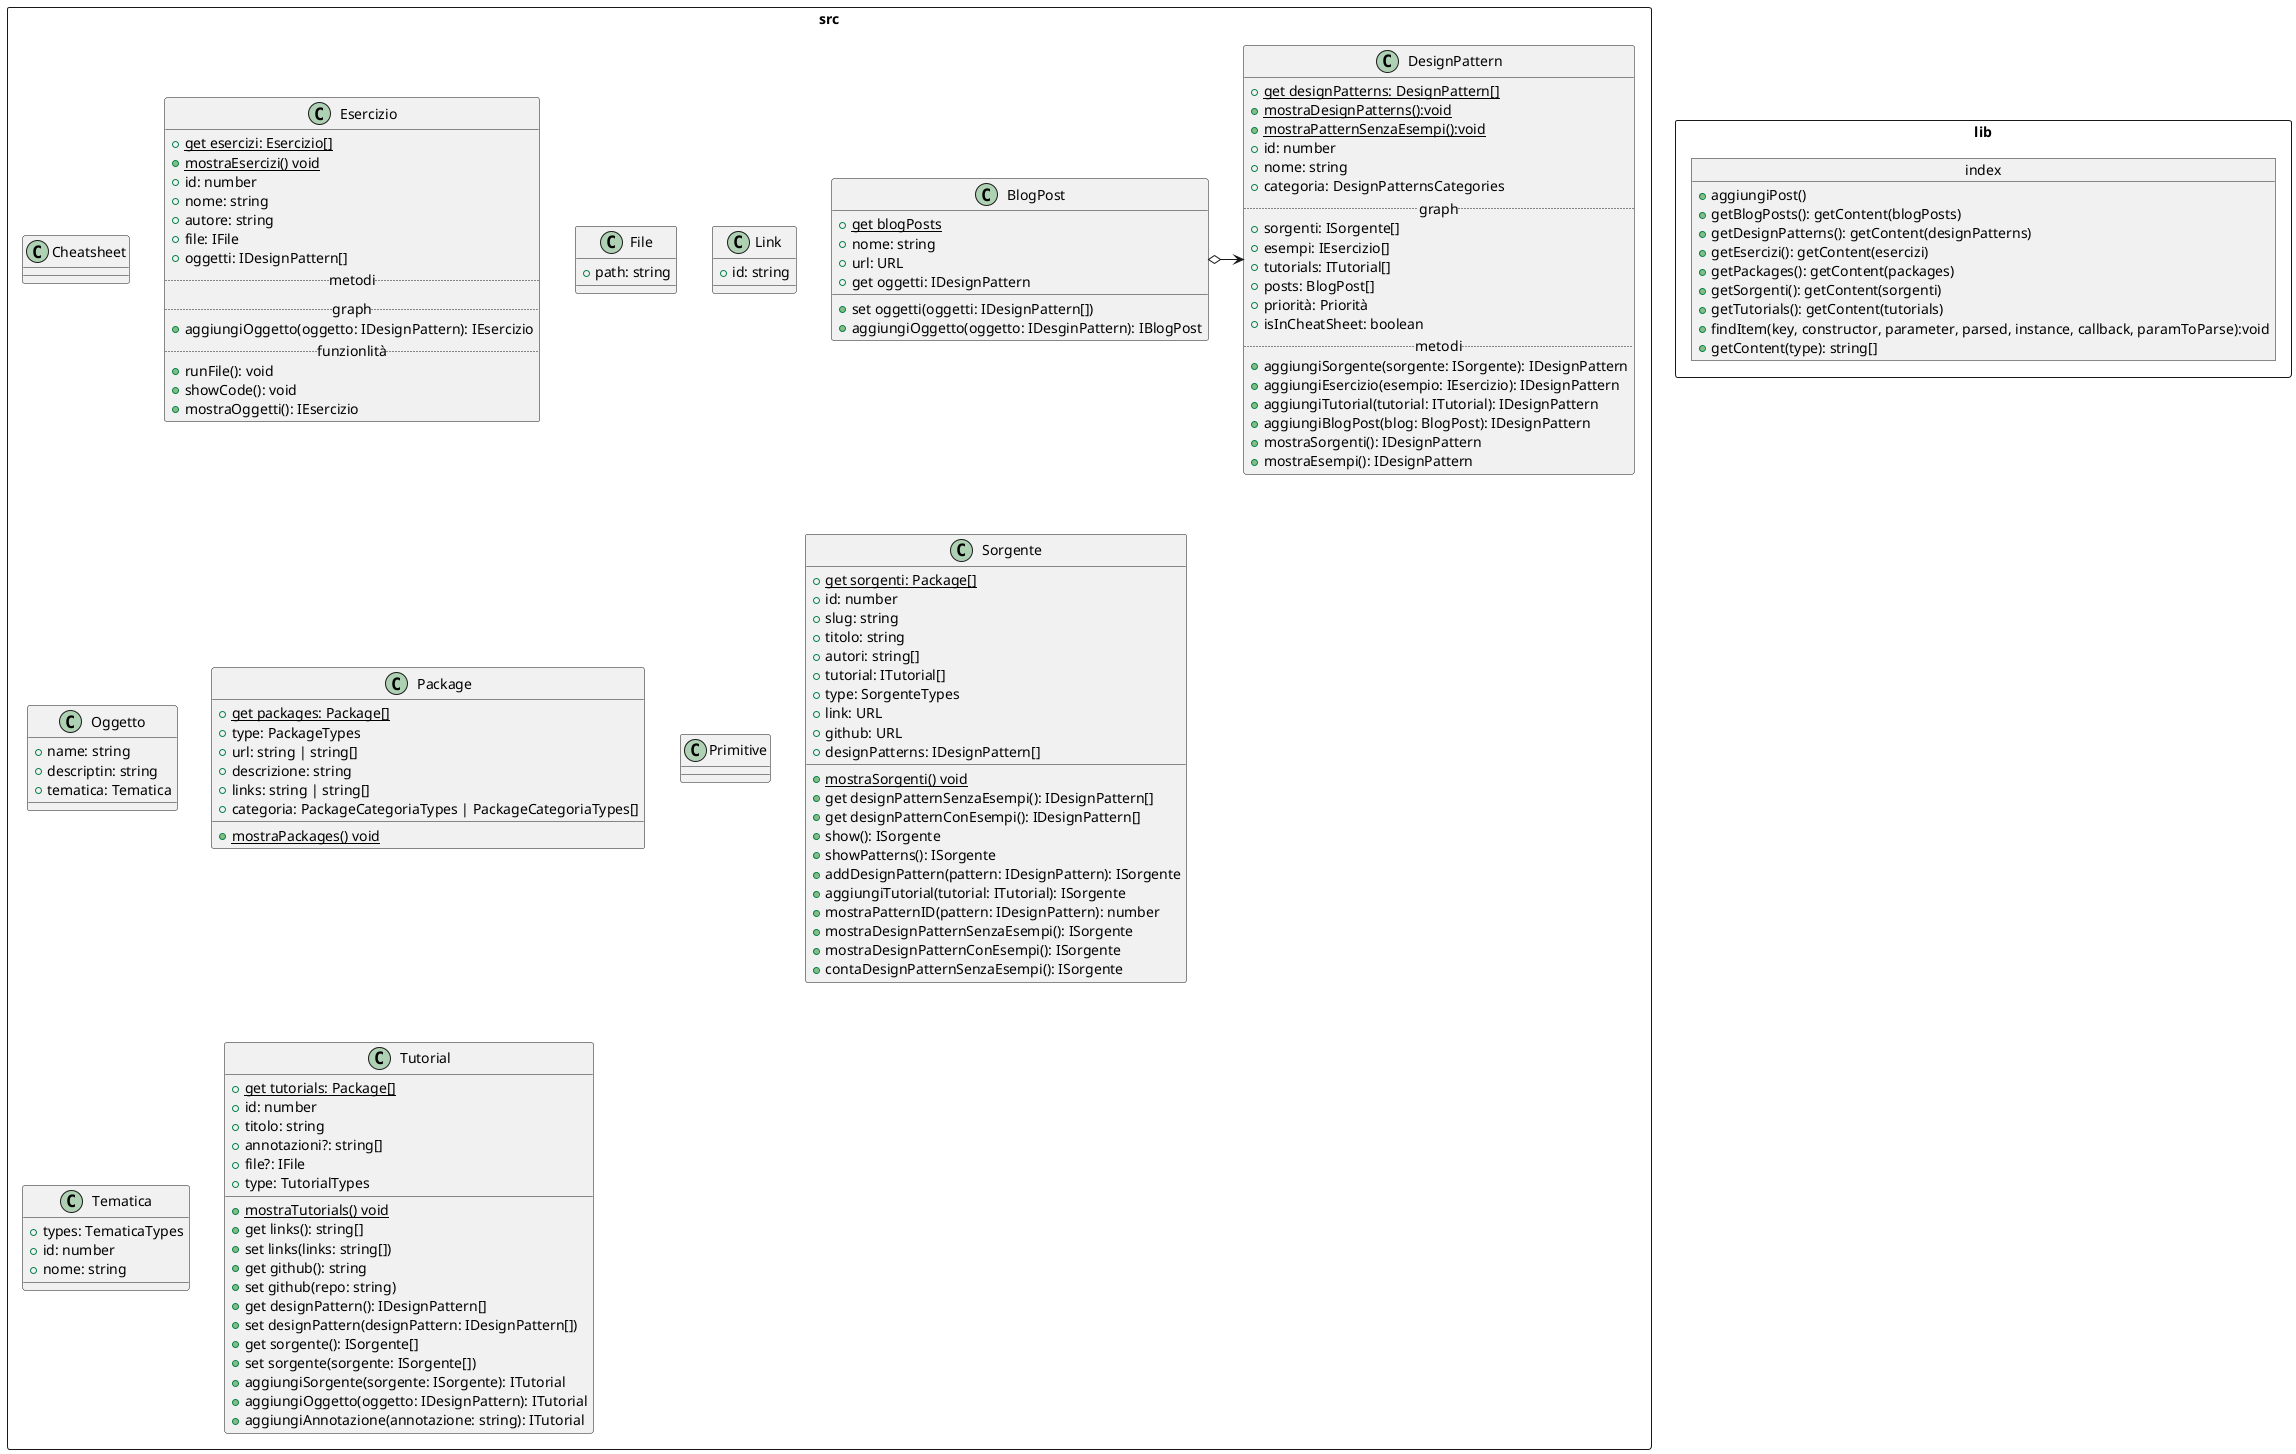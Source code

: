 @startuml Learn

package src <<rectangle>> {
  class BlogPost {
    + {static} get blogPosts
    + nome: string
    + url: URL
    + get oggetti: IDesignPattern
    + set oggetti(oggetti: IDesignPattern[])
    + aggiungiOggetto(oggetto: IDesginPattern): IBlogPost
  }

  class Cheatsheet {}

  class DesignPattern {
    + {static} get designPatterns: DesignPattern[]
    + {static} mostraDesignPatterns():void 
    + {static} mostraPatternSenzaEsempi():void 
    + id: number
    + nome: string
    + categoria: DesignPatternsCategories
    ..graph..
    + sorgenti: ISorgente[]
    + esempi: IEsercizio[]
    + tutorials: ITutorial[]
    + posts: BlogPost[]
    + priorità: Priorità
    + isInCheatSheet: boolean
    ..metodi..
    + aggiungiSorgente(sorgente: ISorgente): IDesignPattern
    + aggiungiEsercizio(esempio: IEsercizio): IDesignPattern
    + aggiungiTutorial(tutorial: ITutorial): IDesignPattern
    + aggiungiBlogPost(blog: BlogPost): IDesignPattern
    + mostraSorgenti(): IDesignPattern
    + mostraEsempi(): IDesignPattern
  }

  class Esercizio {
    + {static} get esercizi: Esercizio[]
    + {static} mostraEsercizi() void
    + id: number
    + nome: string
    + autore: string
    + file: IFile
    + oggetti: IDesignPattern[]
    ..metodi..
    ..graph..
    + aggiungiOggetto(oggetto: IDesignPattern): IEsercizio
    ..funzionlità..
    + runFile(): void
    + showCode(): void
    + mostraOggetti(): IEsercizio
  }
  
  class File {
    + path: string
  }

  class Link {
    + id: string
  }

  class Oggetto {
    + name: string
    + descriptin: string
    + tematica: Tematica
  }

  class Package {
    + {static} get packages: Package[]
    + {static} mostraPackages() void
    + type: PackageTypes
    + url: string | string[]
    + descrizione: string
    + links: string | string[]
    + categoria: PackageCategoriaTypes | PackageCategoriaTypes[]
  }

  class Primitive {}

  class Sorgente {
    + {static} get sorgenti: Package[]
    + {static} mostraSorgenti() void
    + id: number
    + slug: string
    + titolo: string
    + autori: string[]
    + tutorial: ITutorial[]
    + type: SorgenteTypes
    + link: URL
    + github: URL
    + designPatterns: IDesignPattern[]
    + get designPatternSenzaEsempi(): IDesignPattern[]
    + get designPatternConEsempi(): IDesignPattern[]
    + show(): ISorgente
    + showPatterns(): ISorgente
    + addDesignPattern(pattern: IDesignPattern): ISorgente
    + aggiungiTutorial(tutorial: ITutorial): ISorgente
    + mostraPatternID(pattern: IDesignPattern): number
    + mostraDesignPatternSenzaEsempi(): ISorgente
    + mostraDesignPatternConEsempi(): ISorgente
    + contaDesignPatternSenzaEsempi(): ISorgente
  }

  class Tematica {
    + types: TematicaTypes
    + id: number
    + nome: string
  }

  class Tutorial {
    + {static} get tutorials: Package[]
    + {static} mostraTutorials() void
    + get links(): string[]
    + set links(links: string[])
    + get github(): string
    + set github(repo: string)
    + get designPattern(): IDesignPattern[]
    + set designPattern(designPattern: IDesignPattern[])
    + get sorgente(): ISorgente[]
    + set sorgente(sorgente: ISorgente[])
    + id: number
    + titolo: string
    + annotazioni?: string[]
    + file?: IFile
    + type: TutorialTypes
    + aggiungiSorgente(sorgente: ISorgente): ITutorial
    + aggiungiOggetto(oggetto: IDesignPattern): ITutorial
    + aggiungiAnnotazione(annotazione: string): ITutorial
  }
}

package lib <<rectangle>> {
  object index {
    + aggiungiPost()
    + getBlogPosts(): getContent(blogPosts)
    + getDesignPatterns(): getContent(designPatterns)
    + getEsercizi(): getContent(esercizi)
    + getPackages(): getContent(packages)
    + getSorgenti(): getContent(sorgenti)
    + getTutorials(): getContent(tutorials)
    + findItem(key, constructor, parameter, parsed, instance, callback, paramToParse):void
    + getContent(type): string[]
  }
}

BlogPost o-r-> DesignPattern

@enduml